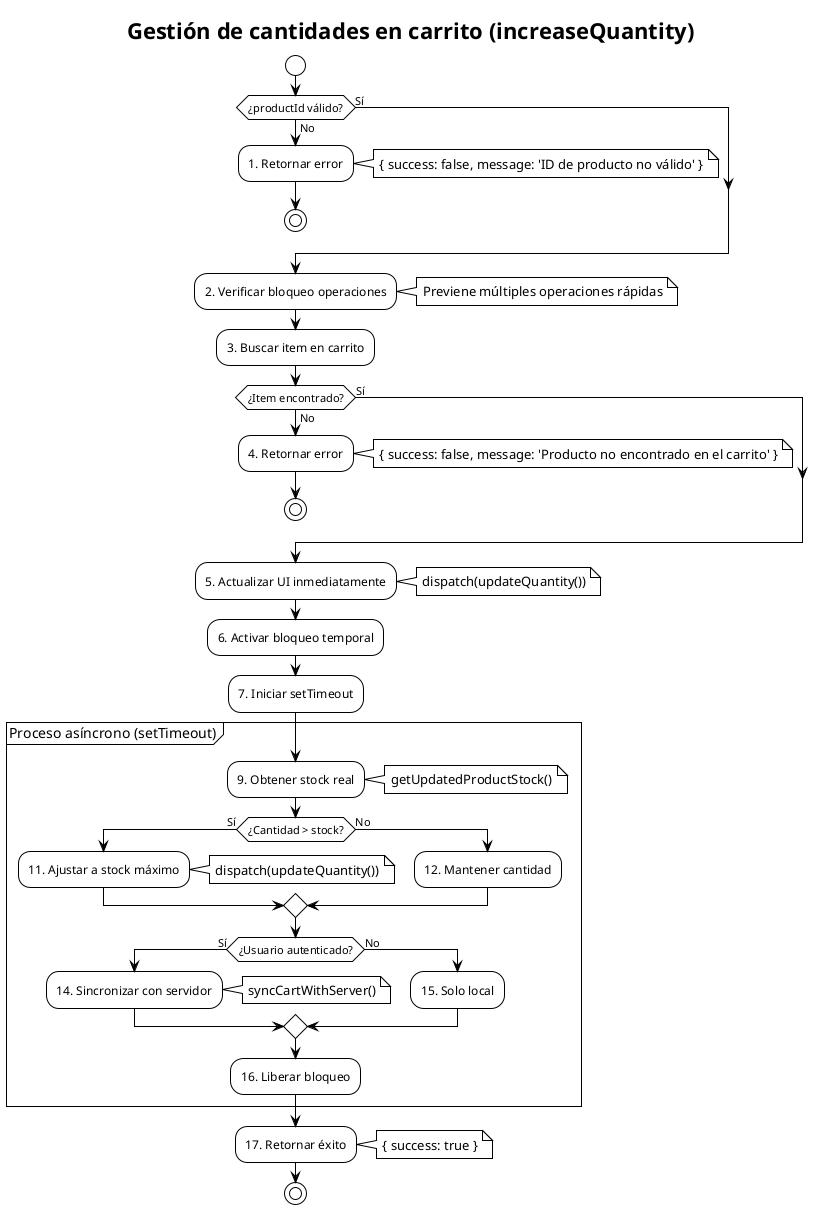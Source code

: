@startuml
!theme plain
skinparam monochrome true
skinparam shadowing false
skinparam defaultFontName Arial
skinparam ArrowFontSize 11

title Gestión de cantidades en carrito (increaseQuantity)

start

' 1 - Validación inicial de ID
if (¿productId válido?) then (No)
  :1. Retornar error;
  note right: { success: false, message: 'ID de producto no válido' }
  stop
else (Sí)
endif

' 2 - Verificación de bloqueo
:2. Verificar bloqueo operaciones;
note right: Previene múltiples operaciones rápidas

' 3 - Buscar producto en carrito
:3. Buscar item en carrito;

' 4 - Verificar si existe el producto
if (¿Item encontrado?) then (No)
  :4. Retornar error;
  note right: { success: false, message: 'Producto no encontrado en el carrito' }
  stop
else (Sí)
endif

' 5 - Actualización optimista
:5. Actualizar UI inmediatamente;
note right: dispatch(updateQuantity())

' 6 - Marcar como bloqueado
:6. Activar bloqueo temporal;

' 7 - Iniciar proceso asíncrono
:7. Iniciar setTimeout;

' 8 - Bloque try
partition "Proceso asíncrono (setTimeout)" {
  ' 9 - Verificar stock actual
  :9. Obtener stock real;
  note right: getUpdatedProductStock()

  ' 10 - Decisión stock suficiente
  if (¿Cantidad > stock?) then (Sí)
    ' 11 - Ajustar cantidad si supera el stock
    :11. Ajustar a stock máximo;
    note right: dispatch(updateQuantity())
  else (No)
    ' 12 - No se requiere ajuste
    :12. Mantener cantidad;
  endif

  ' 13 - Decisión usuario autenticado
  if (¿Usuario autenticado?) then (Sí)
    ' 14 - Sincronizar carrito
    :14. Sincronizar con servidor;
    note right: syncCartWithServer()
  else (No)
    ' 15 - No sincronizar
    :15. Solo local;
  endif
  
  ' 16 - Liberar bloqueo en finally
  :16. Liberar bloqueo;
}

' 17 - Retornar éxito inmediato
:17. Retornar éxito;
note right: { success: true }

stop

@enduml